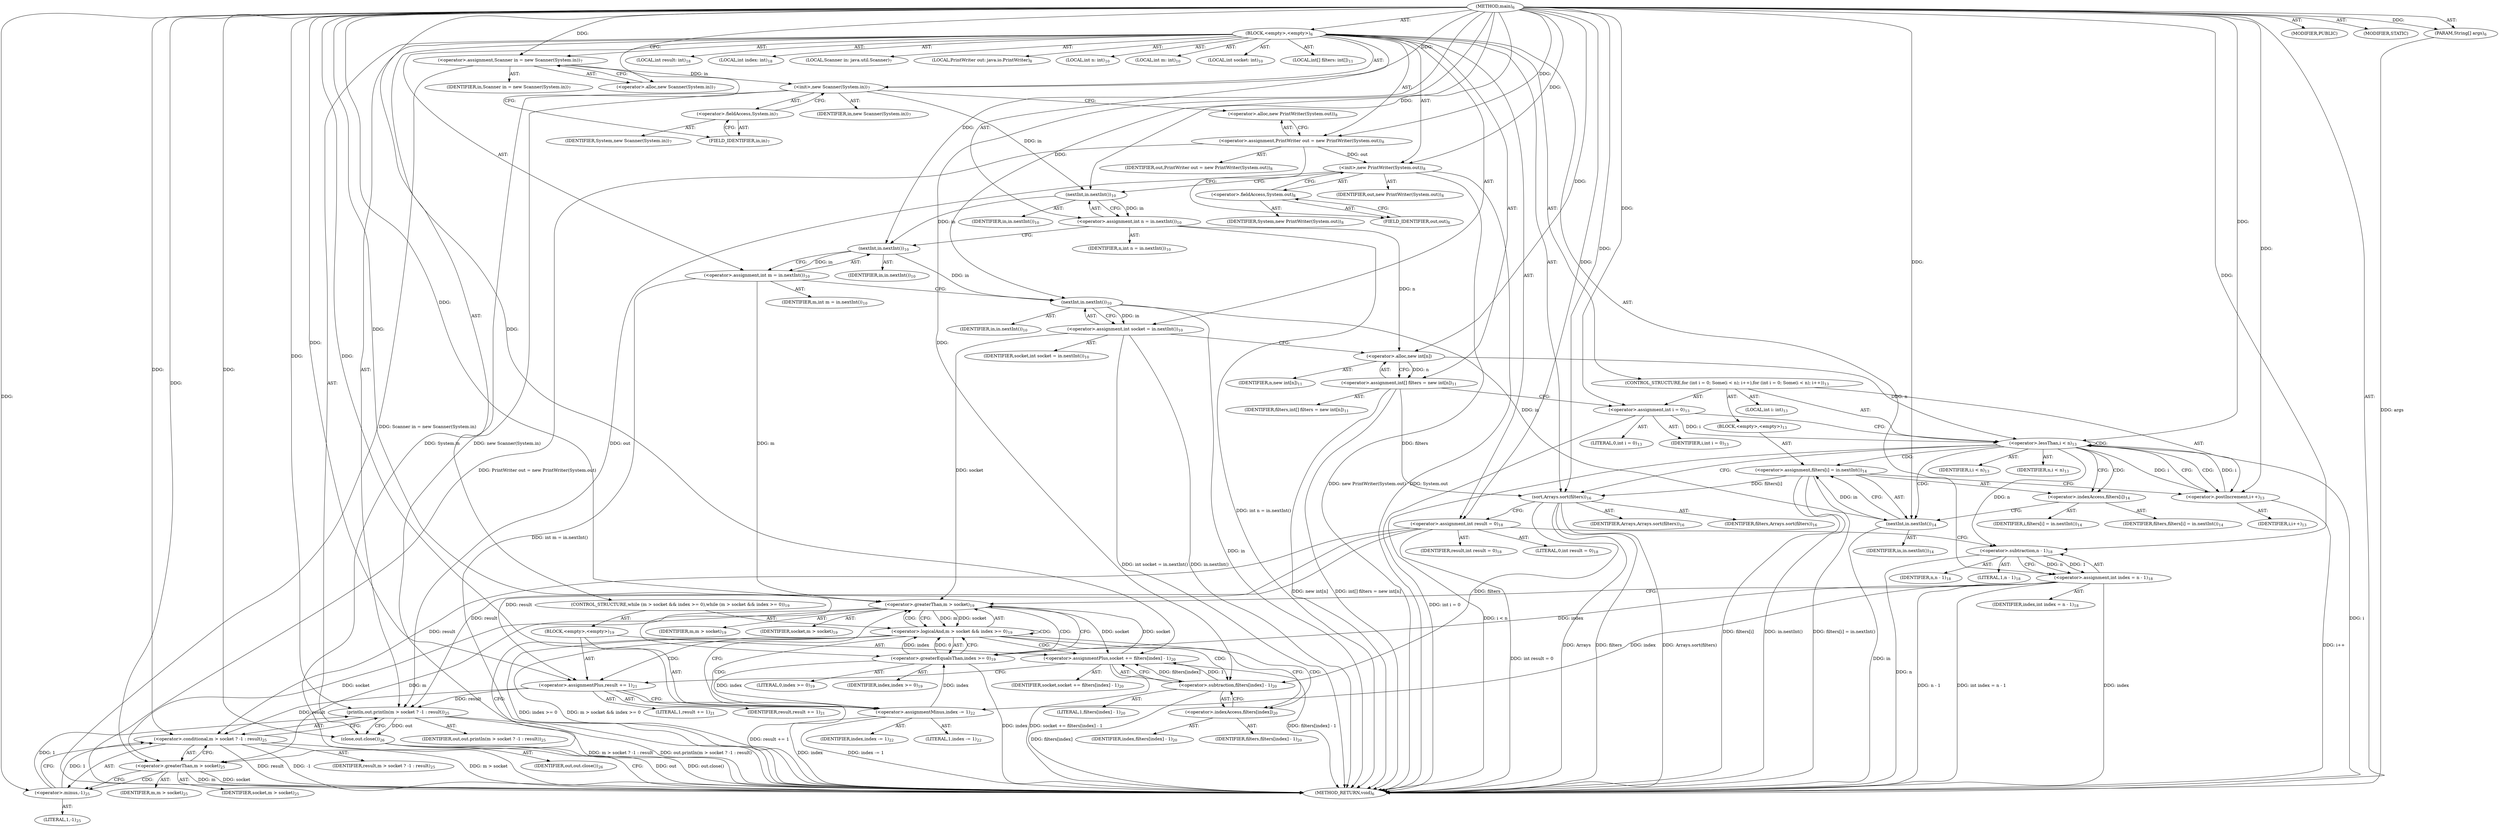 digraph "main" {  
"21" [label = <(METHOD,main)<SUB>6</SUB>> ]
"22" [label = <(PARAM,String[] args)<SUB>6</SUB>> ]
"23" [label = <(BLOCK,&lt;empty&gt;,&lt;empty&gt;)<SUB>6</SUB>> ]
"4" [label = <(LOCAL,Scanner in: java.util.Scanner)<SUB>7</SUB>> ]
"24" [label = <(&lt;operator&gt;.assignment,Scanner in = new Scanner(System.in))<SUB>7</SUB>> ]
"25" [label = <(IDENTIFIER,in,Scanner in = new Scanner(System.in))<SUB>7</SUB>> ]
"26" [label = <(&lt;operator&gt;.alloc,new Scanner(System.in))<SUB>7</SUB>> ]
"27" [label = <(&lt;init&gt;,new Scanner(System.in))<SUB>7</SUB>> ]
"3" [label = <(IDENTIFIER,in,new Scanner(System.in))<SUB>7</SUB>> ]
"28" [label = <(&lt;operator&gt;.fieldAccess,System.in)<SUB>7</SUB>> ]
"29" [label = <(IDENTIFIER,System,new Scanner(System.in))<SUB>7</SUB>> ]
"30" [label = <(FIELD_IDENTIFIER,in,in)<SUB>7</SUB>> ]
"6" [label = <(LOCAL,PrintWriter out: java.io.PrintWriter)<SUB>8</SUB>> ]
"31" [label = <(&lt;operator&gt;.assignment,PrintWriter out = new PrintWriter(System.out))<SUB>8</SUB>> ]
"32" [label = <(IDENTIFIER,out,PrintWriter out = new PrintWriter(System.out))<SUB>8</SUB>> ]
"33" [label = <(&lt;operator&gt;.alloc,new PrintWriter(System.out))<SUB>8</SUB>> ]
"34" [label = <(&lt;init&gt;,new PrintWriter(System.out))<SUB>8</SUB>> ]
"5" [label = <(IDENTIFIER,out,new PrintWriter(System.out))<SUB>8</SUB>> ]
"35" [label = <(&lt;operator&gt;.fieldAccess,System.out)<SUB>8</SUB>> ]
"36" [label = <(IDENTIFIER,System,new PrintWriter(System.out))<SUB>8</SUB>> ]
"37" [label = <(FIELD_IDENTIFIER,out,out)<SUB>8</SUB>> ]
"38" [label = <(LOCAL,int n: int)<SUB>10</SUB>> ]
"39" [label = <(LOCAL,int m: int)<SUB>10</SUB>> ]
"40" [label = <(LOCAL,int socket: int)<SUB>10</SUB>> ]
"41" [label = <(&lt;operator&gt;.assignment,int n = in.nextInt())<SUB>10</SUB>> ]
"42" [label = <(IDENTIFIER,n,int n = in.nextInt())<SUB>10</SUB>> ]
"43" [label = <(nextInt,in.nextInt())<SUB>10</SUB>> ]
"44" [label = <(IDENTIFIER,in,in.nextInt())<SUB>10</SUB>> ]
"45" [label = <(&lt;operator&gt;.assignment,int m = in.nextInt())<SUB>10</SUB>> ]
"46" [label = <(IDENTIFIER,m,int m = in.nextInt())<SUB>10</SUB>> ]
"47" [label = <(nextInt,in.nextInt())<SUB>10</SUB>> ]
"48" [label = <(IDENTIFIER,in,in.nextInt())<SUB>10</SUB>> ]
"49" [label = <(&lt;operator&gt;.assignment,int socket = in.nextInt())<SUB>10</SUB>> ]
"50" [label = <(IDENTIFIER,socket,int socket = in.nextInt())<SUB>10</SUB>> ]
"51" [label = <(nextInt,in.nextInt())<SUB>10</SUB>> ]
"52" [label = <(IDENTIFIER,in,in.nextInt())<SUB>10</SUB>> ]
"53" [label = <(LOCAL,int[] filters: int[])<SUB>11</SUB>> ]
"54" [label = <(&lt;operator&gt;.assignment,int[] filters = new int[n])<SUB>11</SUB>> ]
"55" [label = <(IDENTIFIER,filters,int[] filters = new int[n])<SUB>11</SUB>> ]
"56" [label = <(&lt;operator&gt;.alloc,new int[n])> ]
"57" [label = <(IDENTIFIER,n,new int[n])<SUB>11</SUB>> ]
"58" [label = <(CONTROL_STRUCTURE,for (int i = 0; Some(i &lt; n); i++),for (int i = 0; Some(i &lt; n); i++))<SUB>13</SUB>> ]
"59" [label = <(LOCAL,int i: int)<SUB>13</SUB>> ]
"60" [label = <(&lt;operator&gt;.assignment,int i = 0)<SUB>13</SUB>> ]
"61" [label = <(IDENTIFIER,i,int i = 0)<SUB>13</SUB>> ]
"62" [label = <(LITERAL,0,int i = 0)<SUB>13</SUB>> ]
"63" [label = <(&lt;operator&gt;.lessThan,i &lt; n)<SUB>13</SUB>> ]
"64" [label = <(IDENTIFIER,i,i &lt; n)<SUB>13</SUB>> ]
"65" [label = <(IDENTIFIER,n,i &lt; n)<SUB>13</SUB>> ]
"66" [label = <(&lt;operator&gt;.postIncrement,i++)<SUB>13</SUB>> ]
"67" [label = <(IDENTIFIER,i,i++)<SUB>13</SUB>> ]
"68" [label = <(BLOCK,&lt;empty&gt;,&lt;empty&gt;)<SUB>13</SUB>> ]
"69" [label = <(&lt;operator&gt;.assignment,filters[i] = in.nextInt())<SUB>14</SUB>> ]
"70" [label = <(&lt;operator&gt;.indexAccess,filters[i])<SUB>14</SUB>> ]
"71" [label = <(IDENTIFIER,filters,filters[i] = in.nextInt())<SUB>14</SUB>> ]
"72" [label = <(IDENTIFIER,i,filters[i] = in.nextInt())<SUB>14</SUB>> ]
"73" [label = <(nextInt,in.nextInt())<SUB>14</SUB>> ]
"74" [label = <(IDENTIFIER,in,in.nextInt())<SUB>14</SUB>> ]
"75" [label = <(sort,Arrays.sort(filters))<SUB>16</SUB>> ]
"76" [label = <(IDENTIFIER,Arrays,Arrays.sort(filters))<SUB>16</SUB>> ]
"77" [label = <(IDENTIFIER,filters,Arrays.sort(filters))<SUB>16</SUB>> ]
"78" [label = <(LOCAL,int result: int)<SUB>18</SUB>> ]
"79" [label = <(LOCAL,int index: int)<SUB>18</SUB>> ]
"80" [label = <(&lt;operator&gt;.assignment,int result = 0)<SUB>18</SUB>> ]
"81" [label = <(IDENTIFIER,result,int result = 0)<SUB>18</SUB>> ]
"82" [label = <(LITERAL,0,int result = 0)<SUB>18</SUB>> ]
"83" [label = <(&lt;operator&gt;.assignment,int index = n - 1)<SUB>18</SUB>> ]
"84" [label = <(IDENTIFIER,index,int index = n - 1)<SUB>18</SUB>> ]
"85" [label = <(&lt;operator&gt;.subtraction,n - 1)<SUB>18</SUB>> ]
"86" [label = <(IDENTIFIER,n,n - 1)<SUB>18</SUB>> ]
"87" [label = <(LITERAL,1,n - 1)<SUB>18</SUB>> ]
"88" [label = <(CONTROL_STRUCTURE,while (m &gt; socket &amp;&amp; index &gt;= 0),while (m &gt; socket &amp;&amp; index &gt;= 0))<SUB>19</SUB>> ]
"89" [label = <(&lt;operator&gt;.logicalAnd,m &gt; socket &amp;&amp; index &gt;= 0)<SUB>19</SUB>> ]
"90" [label = <(&lt;operator&gt;.greaterThan,m &gt; socket)<SUB>19</SUB>> ]
"91" [label = <(IDENTIFIER,m,m &gt; socket)<SUB>19</SUB>> ]
"92" [label = <(IDENTIFIER,socket,m &gt; socket)<SUB>19</SUB>> ]
"93" [label = <(&lt;operator&gt;.greaterEqualsThan,index &gt;= 0)<SUB>19</SUB>> ]
"94" [label = <(IDENTIFIER,index,index &gt;= 0)<SUB>19</SUB>> ]
"95" [label = <(LITERAL,0,index &gt;= 0)<SUB>19</SUB>> ]
"96" [label = <(BLOCK,&lt;empty&gt;,&lt;empty&gt;)<SUB>19</SUB>> ]
"97" [label = <(&lt;operator&gt;.assignmentPlus,socket += filters[index] - 1)<SUB>20</SUB>> ]
"98" [label = <(IDENTIFIER,socket,socket += filters[index] - 1)<SUB>20</SUB>> ]
"99" [label = <(&lt;operator&gt;.subtraction,filters[index] - 1)<SUB>20</SUB>> ]
"100" [label = <(&lt;operator&gt;.indexAccess,filters[index])<SUB>20</SUB>> ]
"101" [label = <(IDENTIFIER,filters,filters[index] - 1)<SUB>20</SUB>> ]
"102" [label = <(IDENTIFIER,index,filters[index] - 1)<SUB>20</SUB>> ]
"103" [label = <(LITERAL,1,filters[index] - 1)<SUB>20</SUB>> ]
"104" [label = <(&lt;operator&gt;.assignmentPlus,result += 1)<SUB>21</SUB>> ]
"105" [label = <(IDENTIFIER,result,result += 1)<SUB>21</SUB>> ]
"106" [label = <(LITERAL,1,result += 1)<SUB>21</SUB>> ]
"107" [label = <(&lt;operator&gt;.assignmentMinus,index -= 1)<SUB>22</SUB>> ]
"108" [label = <(IDENTIFIER,index,index -= 1)<SUB>22</SUB>> ]
"109" [label = <(LITERAL,1,index -= 1)<SUB>22</SUB>> ]
"110" [label = <(println,out.println(m &gt; socket ? -1 : result))<SUB>25</SUB>> ]
"111" [label = <(IDENTIFIER,out,out.println(m &gt; socket ? -1 : result))<SUB>25</SUB>> ]
"112" [label = <(&lt;operator&gt;.conditional,m &gt; socket ? -1 : result)<SUB>25</SUB>> ]
"113" [label = <(&lt;operator&gt;.greaterThan,m &gt; socket)<SUB>25</SUB>> ]
"114" [label = <(IDENTIFIER,m,m &gt; socket)<SUB>25</SUB>> ]
"115" [label = <(IDENTIFIER,socket,m &gt; socket)<SUB>25</SUB>> ]
"116" [label = <(&lt;operator&gt;.minus,-1)<SUB>25</SUB>> ]
"117" [label = <(LITERAL,1,-1)<SUB>25</SUB>> ]
"118" [label = <(IDENTIFIER,result,m &gt; socket ? -1 : result)<SUB>25</SUB>> ]
"119" [label = <(close,out.close())<SUB>26</SUB>> ]
"120" [label = <(IDENTIFIER,out,out.close())<SUB>26</SUB>> ]
"121" [label = <(MODIFIER,PUBLIC)> ]
"122" [label = <(MODIFIER,STATIC)> ]
"123" [label = <(METHOD_RETURN,void)<SUB>6</SUB>> ]
  "21" -> "22"  [ label = "AST: "] 
  "21" -> "23"  [ label = "AST: "] 
  "21" -> "121"  [ label = "AST: "] 
  "21" -> "122"  [ label = "AST: "] 
  "21" -> "123"  [ label = "AST: "] 
  "23" -> "4"  [ label = "AST: "] 
  "23" -> "24"  [ label = "AST: "] 
  "23" -> "27"  [ label = "AST: "] 
  "23" -> "6"  [ label = "AST: "] 
  "23" -> "31"  [ label = "AST: "] 
  "23" -> "34"  [ label = "AST: "] 
  "23" -> "38"  [ label = "AST: "] 
  "23" -> "39"  [ label = "AST: "] 
  "23" -> "40"  [ label = "AST: "] 
  "23" -> "41"  [ label = "AST: "] 
  "23" -> "45"  [ label = "AST: "] 
  "23" -> "49"  [ label = "AST: "] 
  "23" -> "53"  [ label = "AST: "] 
  "23" -> "54"  [ label = "AST: "] 
  "23" -> "58"  [ label = "AST: "] 
  "23" -> "75"  [ label = "AST: "] 
  "23" -> "78"  [ label = "AST: "] 
  "23" -> "79"  [ label = "AST: "] 
  "23" -> "80"  [ label = "AST: "] 
  "23" -> "83"  [ label = "AST: "] 
  "23" -> "88"  [ label = "AST: "] 
  "23" -> "110"  [ label = "AST: "] 
  "23" -> "119"  [ label = "AST: "] 
  "24" -> "25"  [ label = "AST: "] 
  "24" -> "26"  [ label = "AST: "] 
  "27" -> "3"  [ label = "AST: "] 
  "27" -> "28"  [ label = "AST: "] 
  "28" -> "29"  [ label = "AST: "] 
  "28" -> "30"  [ label = "AST: "] 
  "31" -> "32"  [ label = "AST: "] 
  "31" -> "33"  [ label = "AST: "] 
  "34" -> "5"  [ label = "AST: "] 
  "34" -> "35"  [ label = "AST: "] 
  "35" -> "36"  [ label = "AST: "] 
  "35" -> "37"  [ label = "AST: "] 
  "41" -> "42"  [ label = "AST: "] 
  "41" -> "43"  [ label = "AST: "] 
  "43" -> "44"  [ label = "AST: "] 
  "45" -> "46"  [ label = "AST: "] 
  "45" -> "47"  [ label = "AST: "] 
  "47" -> "48"  [ label = "AST: "] 
  "49" -> "50"  [ label = "AST: "] 
  "49" -> "51"  [ label = "AST: "] 
  "51" -> "52"  [ label = "AST: "] 
  "54" -> "55"  [ label = "AST: "] 
  "54" -> "56"  [ label = "AST: "] 
  "56" -> "57"  [ label = "AST: "] 
  "58" -> "59"  [ label = "AST: "] 
  "58" -> "60"  [ label = "AST: "] 
  "58" -> "63"  [ label = "AST: "] 
  "58" -> "66"  [ label = "AST: "] 
  "58" -> "68"  [ label = "AST: "] 
  "60" -> "61"  [ label = "AST: "] 
  "60" -> "62"  [ label = "AST: "] 
  "63" -> "64"  [ label = "AST: "] 
  "63" -> "65"  [ label = "AST: "] 
  "66" -> "67"  [ label = "AST: "] 
  "68" -> "69"  [ label = "AST: "] 
  "69" -> "70"  [ label = "AST: "] 
  "69" -> "73"  [ label = "AST: "] 
  "70" -> "71"  [ label = "AST: "] 
  "70" -> "72"  [ label = "AST: "] 
  "73" -> "74"  [ label = "AST: "] 
  "75" -> "76"  [ label = "AST: "] 
  "75" -> "77"  [ label = "AST: "] 
  "80" -> "81"  [ label = "AST: "] 
  "80" -> "82"  [ label = "AST: "] 
  "83" -> "84"  [ label = "AST: "] 
  "83" -> "85"  [ label = "AST: "] 
  "85" -> "86"  [ label = "AST: "] 
  "85" -> "87"  [ label = "AST: "] 
  "88" -> "89"  [ label = "AST: "] 
  "88" -> "96"  [ label = "AST: "] 
  "89" -> "90"  [ label = "AST: "] 
  "89" -> "93"  [ label = "AST: "] 
  "90" -> "91"  [ label = "AST: "] 
  "90" -> "92"  [ label = "AST: "] 
  "93" -> "94"  [ label = "AST: "] 
  "93" -> "95"  [ label = "AST: "] 
  "96" -> "97"  [ label = "AST: "] 
  "96" -> "104"  [ label = "AST: "] 
  "96" -> "107"  [ label = "AST: "] 
  "97" -> "98"  [ label = "AST: "] 
  "97" -> "99"  [ label = "AST: "] 
  "99" -> "100"  [ label = "AST: "] 
  "99" -> "103"  [ label = "AST: "] 
  "100" -> "101"  [ label = "AST: "] 
  "100" -> "102"  [ label = "AST: "] 
  "104" -> "105"  [ label = "AST: "] 
  "104" -> "106"  [ label = "AST: "] 
  "107" -> "108"  [ label = "AST: "] 
  "107" -> "109"  [ label = "AST: "] 
  "110" -> "111"  [ label = "AST: "] 
  "110" -> "112"  [ label = "AST: "] 
  "112" -> "113"  [ label = "AST: "] 
  "112" -> "116"  [ label = "AST: "] 
  "112" -> "118"  [ label = "AST: "] 
  "113" -> "114"  [ label = "AST: "] 
  "113" -> "115"  [ label = "AST: "] 
  "116" -> "117"  [ label = "AST: "] 
  "119" -> "120"  [ label = "AST: "] 
  "24" -> "30"  [ label = "CFG: "] 
  "27" -> "33"  [ label = "CFG: "] 
  "31" -> "37"  [ label = "CFG: "] 
  "34" -> "43"  [ label = "CFG: "] 
  "41" -> "47"  [ label = "CFG: "] 
  "45" -> "51"  [ label = "CFG: "] 
  "49" -> "56"  [ label = "CFG: "] 
  "54" -> "60"  [ label = "CFG: "] 
  "75" -> "80"  [ label = "CFG: "] 
  "80" -> "85"  [ label = "CFG: "] 
  "83" -> "90"  [ label = "CFG: "] 
  "110" -> "119"  [ label = "CFG: "] 
  "119" -> "123"  [ label = "CFG: "] 
  "26" -> "24"  [ label = "CFG: "] 
  "28" -> "27"  [ label = "CFG: "] 
  "33" -> "31"  [ label = "CFG: "] 
  "35" -> "34"  [ label = "CFG: "] 
  "43" -> "41"  [ label = "CFG: "] 
  "47" -> "45"  [ label = "CFG: "] 
  "51" -> "49"  [ label = "CFG: "] 
  "56" -> "54"  [ label = "CFG: "] 
  "60" -> "63"  [ label = "CFG: "] 
  "63" -> "70"  [ label = "CFG: "] 
  "63" -> "75"  [ label = "CFG: "] 
  "66" -> "63"  [ label = "CFG: "] 
  "85" -> "83"  [ label = "CFG: "] 
  "89" -> "100"  [ label = "CFG: "] 
  "89" -> "113"  [ label = "CFG: "] 
  "112" -> "110"  [ label = "CFG: "] 
  "30" -> "28"  [ label = "CFG: "] 
  "37" -> "35"  [ label = "CFG: "] 
  "69" -> "66"  [ label = "CFG: "] 
  "90" -> "89"  [ label = "CFG: "] 
  "90" -> "93"  [ label = "CFG: "] 
  "93" -> "89"  [ label = "CFG: "] 
  "97" -> "104"  [ label = "CFG: "] 
  "104" -> "107"  [ label = "CFG: "] 
  "107" -> "90"  [ label = "CFG: "] 
  "113" -> "116"  [ label = "CFG: "] 
  "113" -> "112"  [ label = "CFG: "] 
  "116" -> "112"  [ label = "CFG: "] 
  "70" -> "73"  [ label = "CFG: "] 
  "73" -> "69"  [ label = "CFG: "] 
  "99" -> "97"  [ label = "CFG: "] 
  "100" -> "99"  [ label = "CFG: "] 
  "21" -> "26"  [ label = "CFG: "] 
  "22" -> "123"  [ label = "DDG: args"] 
  "24" -> "123"  [ label = "DDG: Scanner in = new Scanner(System.in)"] 
  "27" -> "123"  [ label = "DDG: System.in"] 
  "27" -> "123"  [ label = "DDG: new Scanner(System.in)"] 
  "31" -> "123"  [ label = "DDG: PrintWriter out = new PrintWriter(System.out)"] 
  "34" -> "123"  [ label = "DDG: System.out"] 
  "34" -> "123"  [ label = "DDG: new PrintWriter(System.out)"] 
  "41" -> "123"  [ label = "DDG: int n = in.nextInt()"] 
  "45" -> "123"  [ label = "DDG: int m = in.nextInt()"] 
  "51" -> "123"  [ label = "DDG: in"] 
  "49" -> "123"  [ label = "DDG: in.nextInt()"] 
  "49" -> "123"  [ label = "DDG: int socket = in.nextInt()"] 
  "54" -> "123"  [ label = "DDG: new int[n]"] 
  "54" -> "123"  [ label = "DDG: int[] filters = new int[n]"] 
  "60" -> "123"  [ label = "DDG: int i = 0"] 
  "63" -> "123"  [ label = "DDG: i"] 
  "63" -> "123"  [ label = "DDG: i &lt; n"] 
  "75" -> "123"  [ label = "DDG: filters"] 
  "75" -> "123"  [ label = "DDG: Arrays.sort(filters)"] 
  "80" -> "123"  [ label = "DDG: int result = 0"] 
  "83" -> "123"  [ label = "DDG: index"] 
  "85" -> "123"  [ label = "DDG: n"] 
  "83" -> "123"  [ label = "DDG: n - 1"] 
  "83" -> "123"  [ label = "DDG: int index = n - 1"] 
  "93" -> "123"  [ label = "DDG: index"] 
  "89" -> "123"  [ label = "DDG: index &gt;= 0"] 
  "89" -> "123"  [ label = "DDG: m &gt; socket &amp;&amp; index &gt;= 0"] 
  "113" -> "123"  [ label = "DDG: m"] 
  "113" -> "123"  [ label = "DDG: socket"] 
  "112" -> "123"  [ label = "DDG: m &gt; socket"] 
  "112" -> "123"  [ label = "DDG: result"] 
  "112" -> "123"  [ label = "DDG: -1"] 
  "110" -> "123"  [ label = "DDG: m &gt; socket ? -1 : result"] 
  "110" -> "123"  [ label = "DDG: out.println(m &gt; socket ? -1 : result)"] 
  "119" -> "123"  [ label = "DDG: out"] 
  "119" -> "123"  [ label = "DDG: out.close()"] 
  "99" -> "123"  [ label = "DDG: filters[index]"] 
  "97" -> "123"  [ label = "DDG: filters[index] - 1"] 
  "97" -> "123"  [ label = "DDG: socket += filters[index] - 1"] 
  "104" -> "123"  [ label = "DDG: result += 1"] 
  "107" -> "123"  [ label = "DDG: index"] 
  "107" -> "123"  [ label = "DDG: index -= 1"] 
  "69" -> "123"  [ label = "DDG: filters[i]"] 
  "73" -> "123"  [ label = "DDG: in"] 
  "69" -> "123"  [ label = "DDG: in.nextInt()"] 
  "69" -> "123"  [ label = "DDG: filters[i] = in.nextInt()"] 
  "66" -> "123"  [ label = "DDG: i++"] 
  "75" -> "123"  [ label = "DDG: Arrays"] 
  "21" -> "22"  [ label = "DDG: "] 
  "21" -> "24"  [ label = "DDG: "] 
  "21" -> "31"  [ label = "DDG: "] 
  "43" -> "41"  [ label = "DDG: in"] 
  "47" -> "45"  [ label = "DDG: in"] 
  "51" -> "49"  [ label = "DDG: in"] 
  "56" -> "54"  [ label = "DDG: n"] 
  "21" -> "80"  [ label = "DDG: "] 
  "85" -> "83"  [ label = "DDG: n"] 
  "85" -> "83"  [ label = "DDG: 1"] 
  "24" -> "27"  [ label = "DDG: in"] 
  "21" -> "27"  [ label = "DDG: "] 
  "31" -> "34"  [ label = "DDG: out"] 
  "21" -> "34"  [ label = "DDG: "] 
  "21" -> "60"  [ label = "DDG: "] 
  "21" -> "75"  [ label = "DDG: "] 
  "54" -> "75"  [ label = "DDG: filters"] 
  "69" -> "75"  [ label = "DDG: filters[i]"] 
  "34" -> "110"  [ label = "DDG: out"] 
  "21" -> "110"  [ label = "DDG: "] 
  "116" -> "110"  [ label = "DDG: 1"] 
  "80" -> "110"  [ label = "DDG: result"] 
  "104" -> "110"  [ label = "DDG: result"] 
  "110" -> "119"  [ label = "DDG: out"] 
  "21" -> "119"  [ label = "DDG: "] 
  "27" -> "43"  [ label = "DDG: in"] 
  "21" -> "43"  [ label = "DDG: "] 
  "43" -> "47"  [ label = "DDG: in"] 
  "21" -> "47"  [ label = "DDG: "] 
  "47" -> "51"  [ label = "DDG: in"] 
  "21" -> "51"  [ label = "DDG: "] 
  "41" -> "56"  [ label = "DDG: n"] 
  "21" -> "56"  [ label = "DDG: "] 
  "60" -> "63"  [ label = "DDG: i"] 
  "66" -> "63"  [ label = "DDG: i"] 
  "21" -> "63"  [ label = "DDG: "] 
  "56" -> "63"  [ label = "DDG: n"] 
  "63" -> "66"  [ label = "DDG: i"] 
  "21" -> "66"  [ label = "DDG: "] 
  "73" -> "69"  [ label = "DDG: in"] 
  "63" -> "85"  [ label = "DDG: n"] 
  "21" -> "85"  [ label = "DDG: "] 
  "90" -> "89"  [ label = "DDG: m"] 
  "90" -> "89"  [ label = "DDG: socket"] 
  "93" -> "89"  [ label = "DDG: index"] 
  "93" -> "89"  [ label = "DDG: 0"] 
  "99" -> "97"  [ label = "DDG: filters[index]"] 
  "99" -> "97"  [ label = "DDG: 1"] 
  "21" -> "104"  [ label = "DDG: "] 
  "21" -> "107"  [ label = "DDG: "] 
  "116" -> "112"  [ label = "DDG: 1"] 
  "80" -> "112"  [ label = "DDG: result"] 
  "104" -> "112"  [ label = "DDG: result"] 
  "21" -> "112"  [ label = "DDG: "] 
  "45" -> "90"  [ label = "DDG: m"] 
  "21" -> "90"  [ label = "DDG: "] 
  "49" -> "90"  [ label = "DDG: socket"] 
  "97" -> "90"  [ label = "DDG: socket"] 
  "83" -> "93"  [ label = "DDG: index"] 
  "107" -> "93"  [ label = "DDG: index"] 
  "21" -> "93"  [ label = "DDG: "] 
  "90" -> "97"  [ label = "DDG: socket"] 
  "21" -> "97"  [ label = "DDG: "] 
  "80" -> "104"  [ label = "DDG: result"] 
  "83" -> "107"  [ label = "DDG: index"] 
  "93" -> "107"  [ label = "DDG: index"] 
  "90" -> "113"  [ label = "DDG: m"] 
  "21" -> "113"  [ label = "DDG: "] 
  "90" -> "113"  [ label = "DDG: socket"] 
  "21" -> "116"  [ label = "DDG: "] 
  "51" -> "73"  [ label = "DDG: in"] 
  "21" -> "73"  [ label = "DDG: "] 
  "75" -> "99"  [ label = "DDG: filters"] 
  "21" -> "99"  [ label = "DDG: "] 
  "63" -> "73"  [ label = "CDG: "] 
  "63" -> "66"  [ label = "CDG: "] 
  "63" -> "69"  [ label = "CDG: "] 
  "63" -> "70"  [ label = "CDG: "] 
  "63" -> "63"  [ label = "CDG: "] 
  "89" -> "107"  [ label = "CDG: "] 
  "89" -> "89"  [ label = "CDG: "] 
  "89" -> "99"  [ label = "CDG: "] 
  "89" -> "100"  [ label = "CDG: "] 
  "89" -> "104"  [ label = "CDG: "] 
  "89" -> "97"  [ label = "CDG: "] 
  "89" -> "90"  [ label = "CDG: "] 
  "90" -> "93"  [ label = "CDG: "] 
  "113" -> "116"  [ label = "CDG: "] 
}
